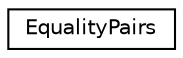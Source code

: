 digraph "Graphical Class Hierarchy"
{
 // LATEX_PDF_SIZE
  edge [fontname="Helvetica",fontsize="10",labelfontname="Helvetica",labelfontsize="10"];
  node [fontname="Helvetica",fontsize="10",shape=record];
  rankdir="LR";
  Node0 [label="EqualityPairs",height=0.2,width=0.4,color="black", fillcolor="white", style="filled",URL="$class_microsoft_1_1_z3_1_1_equality_pairs.html",tooltip="A list of equalities used as justifications for propagation"];
}
